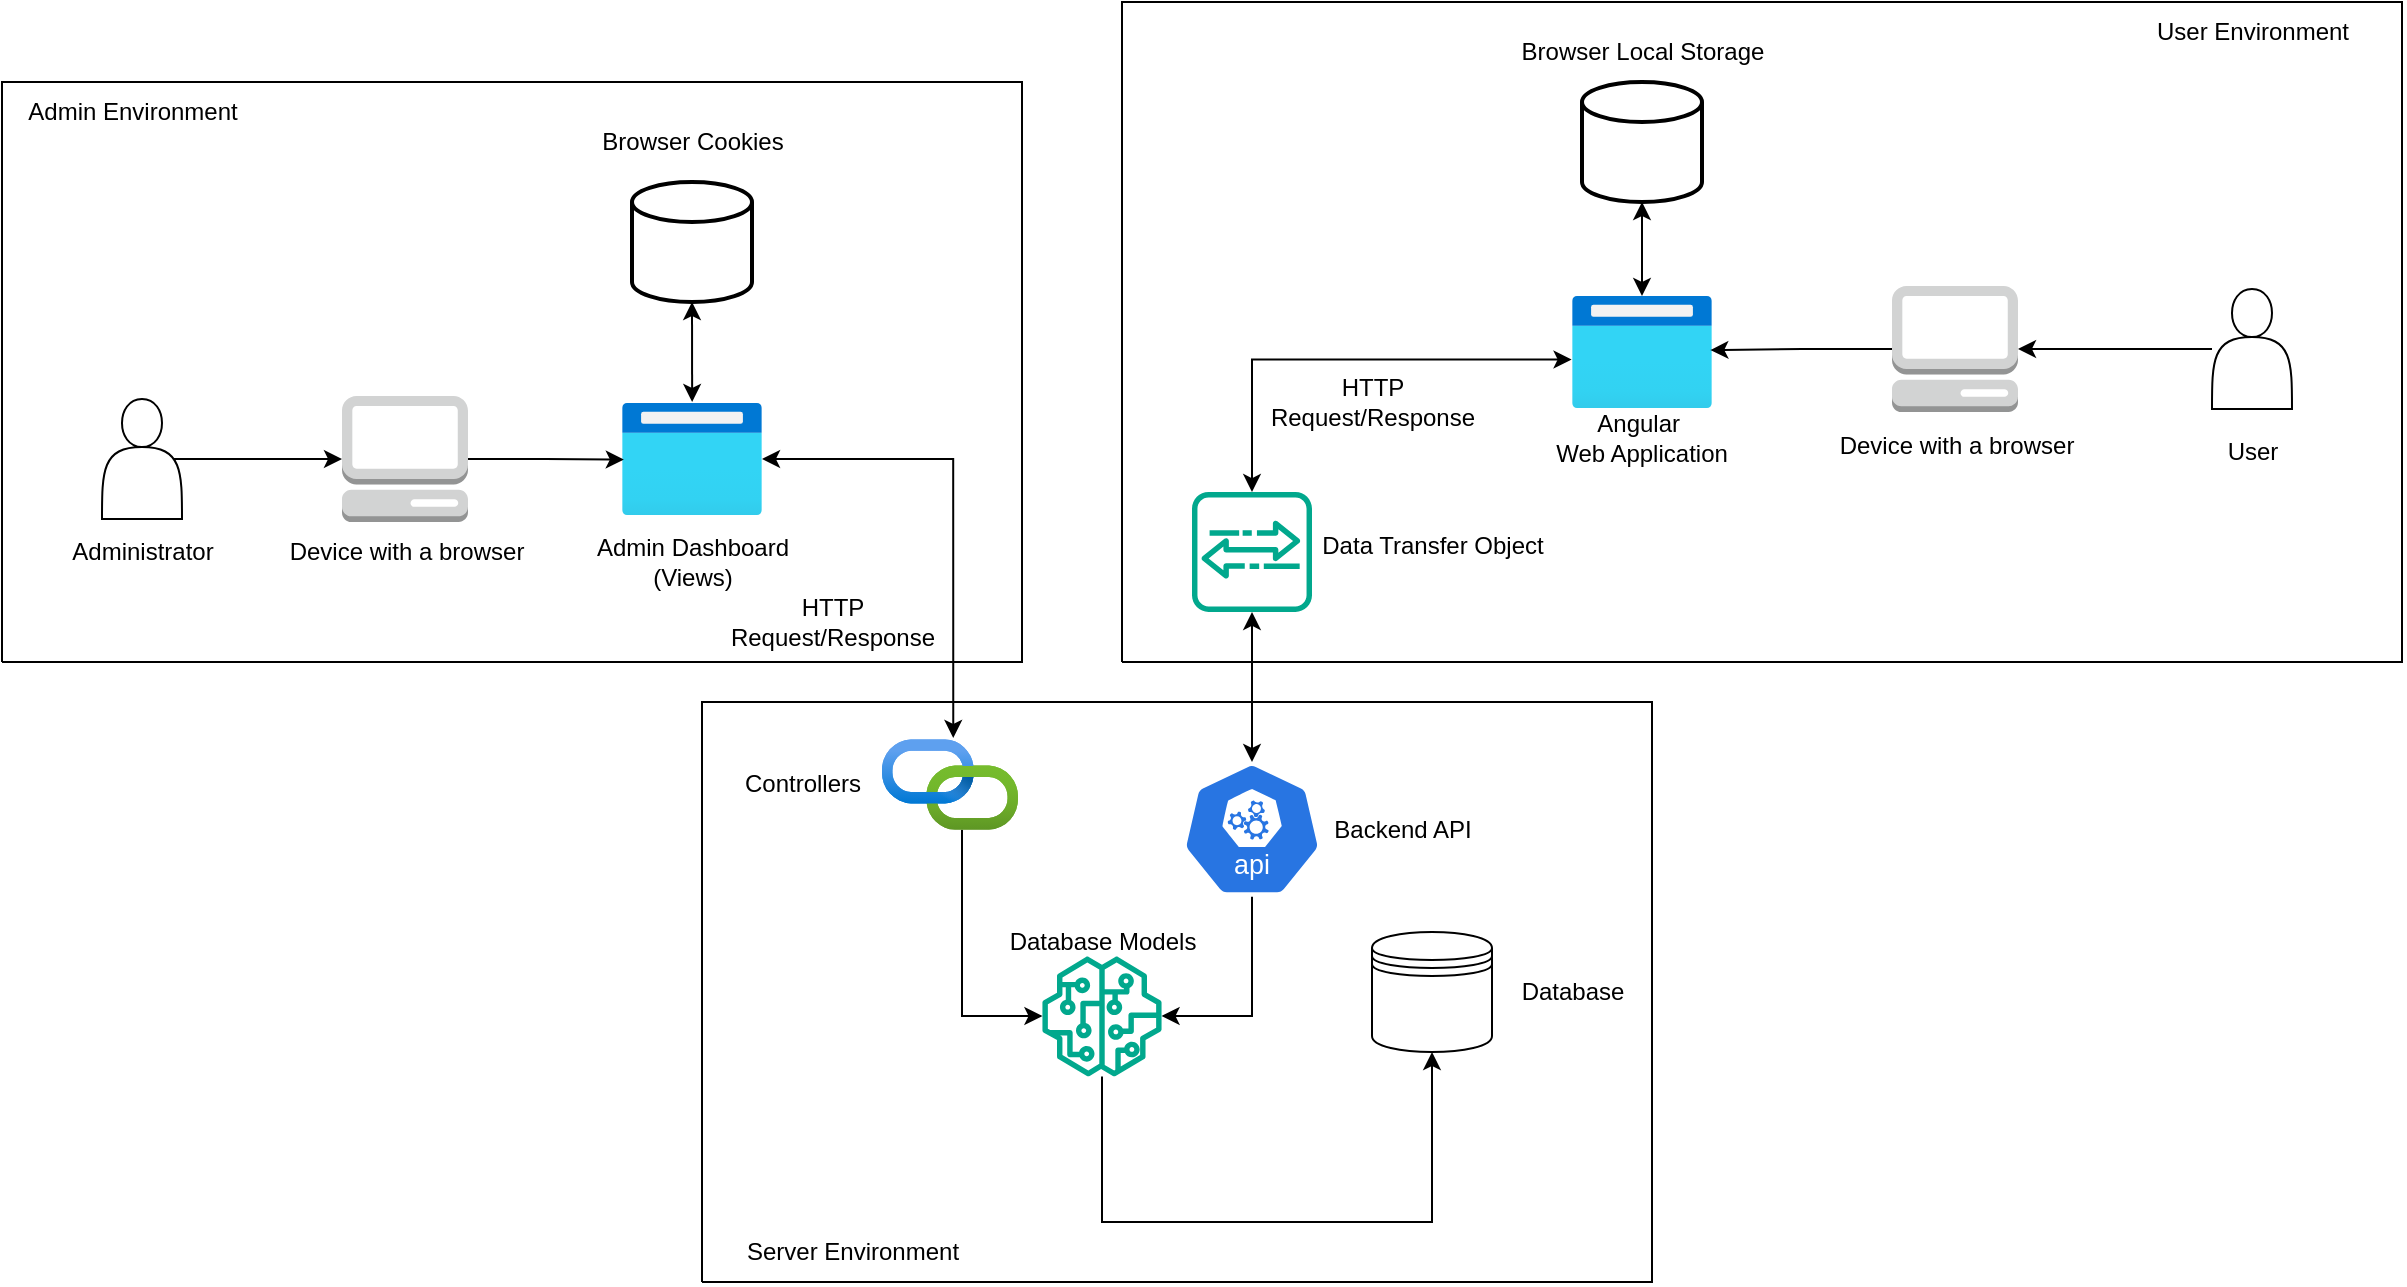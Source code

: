 <mxfile version="24.4.10" type="github">
  <diagram name="Page-1" id="J833wwSMojTPg9n32lm9">
    <mxGraphModel dx="1509" dy="863" grid="1" gridSize="10" guides="1" tooltips="1" connect="1" arrows="1" fold="1" page="1" pageScale="1" pageWidth="850" pageHeight="1100" math="0" shadow="0">
      <root>
        <mxCell id="0" />
        <mxCell id="1" parent="0" />
        <mxCell id="YoCO1oFB1NaaQyqCljmT-1" value="" style="shape=actor;whiteSpace=wrap;html=1;" vertex="1" parent="1">
          <mxGeometry x="130" y="278.5" width="40" height="60" as="geometry" />
        </mxCell>
        <mxCell id="YoCO1oFB1NaaQyqCljmT-2" value="" style="outlineConnect=0;dashed=0;verticalLabelPosition=bottom;verticalAlign=top;align=center;html=1;shape=mxgraph.aws3.management_console;fillColor=#D2D3D3;gradientColor=none;" vertex="1" parent="1">
          <mxGeometry x="250" y="277" width="63" height="63" as="geometry" />
        </mxCell>
        <mxCell id="YoCO1oFB1NaaQyqCljmT-7" value="" style="image;aspect=fixed;html=1;points=[];align=center;fontSize=12;image=img/lib/azure2/general/Browser.svg;" vertex="1" parent="1">
          <mxGeometry x="390" y="280.5" width="70" height="56" as="geometry" />
        </mxCell>
        <mxCell id="YoCO1oFB1NaaQyqCljmT-8" style="edgeStyle=orthogonalEdgeStyle;rounded=0;orthogonalLoop=1;jettySize=auto;html=1;exitX=0.9;exitY=0.5;exitDx=0;exitDy=0;exitPerimeter=0;entryX=0;entryY=0.5;entryDx=0;entryDy=0;entryPerimeter=0;" edge="1" parent="1" source="YoCO1oFB1NaaQyqCljmT-1" target="YoCO1oFB1NaaQyqCljmT-2">
          <mxGeometry relative="1" as="geometry" />
        </mxCell>
        <mxCell id="YoCO1oFB1NaaQyqCljmT-9" value="Administrator" style="text;html=1;align=center;verticalAlign=middle;resizable=0;points=[];autosize=1;strokeColor=none;fillColor=none;" vertex="1" parent="1">
          <mxGeometry x="105" y="340" width="90" height="30" as="geometry" />
        </mxCell>
        <mxCell id="YoCO1oFB1NaaQyqCljmT-10" style="edgeStyle=orthogonalEdgeStyle;rounded=0;orthogonalLoop=1;jettySize=auto;html=1;exitX=1;exitY=0.5;exitDx=0;exitDy=0;exitPerimeter=0;entryX=0.013;entryY=0.505;entryDx=0;entryDy=0;entryPerimeter=0;" edge="1" parent="1" source="YoCO1oFB1NaaQyqCljmT-2" target="YoCO1oFB1NaaQyqCljmT-7">
          <mxGeometry relative="1" as="geometry" />
        </mxCell>
        <mxCell id="YoCO1oFB1NaaQyqCljmT-11" value="Device with a browser" style="text;html=1;align=center;verticalAlign=middle;resizable=0;points=[];autosize=1;strokeColor=none;fillColor=none;" vertex="1" parent="1">
          <mxGeometry x="211.5" y="340" width="140" height="30" as="geometry" />
        </mxCell>
        <mxCell id="YoCO1oFB1NaaQyqCljmT-13" value="" style="strokeWidth=2;html=1;shape=mxgraph.flowchart.database;whiteSpace=wrap;" vertex="1" parent="1">
          <mxGeometry x="395" y="170" width="60" height="60" as="geometry" />
        </mxCell>
        <mxCell id="YoCO1oFB1NaaQyqCljmT-14" value="Browser&amp;nbsp;&lt;span style=&quot;background-color: initial;&quot;&gt;Cookies&lt;/span&gt;" style="text;html=1;align=center;verticalAlign=middle;resizable=0;points=[];autosize=1;strokeColor=none;fillColor=none;" vertex="1" parent="1">
          <mxGeometry x="370" y="135" width="110" height="30" as="geometry" />
        </mxCell>
        <mxCell id="YoCO1oFB1NaaQyqCljmT-15" style="rounded=0;orthogonalLoop=1;jettySize=auto;html=1;exitX=0.5;exitY=1;exitDx=0;exitDy=0;exitPerimeter=0;entryX=0.501;entryY=-0.009;entryDx=0;entryDy=0;entryPerimeter=0;startArrow=classic;startFill=1;" edge="1" parent="1" source="YoCO1oFB1NaaQyqCljmT-13" target="YoCO1oFB1NaaQyqCljmT-7">
          <mxGeometry relative="1" as="geometry" />
        </mxCell>
        <mxCell id="YoCO1oFB1NaaQyqCljmT-39" style="edgeStyle=orthogonalEdgeStyle;rounded=0;orthogonalLoop=1;jettySize=auto;html=1;" edge="1" parent="1" source="YoCO1oFB1NaaQyqCljmT-16" target="YoCO1oFB1NaaQyqCljmT-24">
          <mxGeometry relative="1" as="geometry">
            <Array as="points">
              <mxPoint x="705" y="587" />
            </Array>
          </mxGeometry>
        </mxCell>
        <mxCell id="YoCO1oFB1NaaQyqCljmT-16" value="" style="aspect=fixed;sketch=0;html=1;dashed=0;whitespace=wrap;verticalLabelPosition=bottom;verticalAlign=top;fillColor=#2875E2;strokeColor=#ffffff;points=[[0.005,0.63,0],[0.1,0.2,0],[0.9,0.2,0],[0.5,0,0],[0.995,0.63,0],[0.72,0.99,0],[0.5,1,0],[0.28,0.99,0]];shape=mxgraph.kubernetes.icon2;kubernetesLabel=1;prIcon=api" vertex="1" parent="1">
          <mxGeometry x="670" y="460.0" width="70" height="67.2" as="geometry" />
        </mxCell>
        <mxCell id="YoCO1oFB1NaaQyqCljmT-17" value="" style="shape=datastore;whiteSpace=wrap;html=1;" vertex="1" parent="1">
          <mxGeometry x="765" y="545" width="60" height="60" as="geometry" />
        </mxCell>
        <mxCell id="YoCO1oFB1NaaQyqCljmT-21" value="Backend API" style="text;html=1;align=center;verticalAlign=middle;resizable=0;points=[];autosize=1;strokeColor=none;fillColor=none;" vertex="1" parent="1">
          <mxGeometry x="735" y="478.6" width="90" height="30" as="geometry" />
        </mxCell>
        <mxCell id="YoCO1oFB1NaaQyqCljmT-40" style="edgeStyle=orthogonalEdgeStyle;rounded=0;orthogonalLoop=1;jettySize=auto;html=1;entryX=0.5;entryY=1;entryDx=0;entryDy=0;" edge="1" parent="1" source="YoCO1oFB1NaaQyqCljmT-24" target="YoCO1oFB1NaaQyqCljmT-17">
          <mxGeometry relative="1" as="geometry">
            <mxPoint x="830" y="680" as="targetPoint" />
            <Array as="points">
              <mxPoint x="630" y="690" />
              <mxPoint x="795" y="690" />
            </Array>
          </mxGeometry>
        </mxCell>
        <mxCell id="YoCO1oFB1NaaQyqCljmT-24" value="" style="sketch=0;outlineConnect=0;fontColor=#232F3E;gradientColor=none;fillColor=#01A88D;strokeColor=none;dashed=0;verticalLabelPosition=bottom;verticalAlign=top;align=center;html=1;fontSize=12;fontStyle=0;aspect=fixed;pointerEvents=1;shape=mxgraph.aws4.sagemaker_model;" vertex="1" parent="1">
          <mxGeometry x="600" y="557.2" width="60" height="60" as="geometry" />
        </mxCell>
        <mxCell id="YoCO1oFB1NaaQyqCljmT-28" value="Admin Dashboard&lt;div&gt;(Views)&lt;/div&gt;" style="text;html=1;align=center;verticalAlign=middle;resizable=0;points=[];autosize=1;strokeColor=none;fillColor=none;" vertex="1" parent="1">
          <mxGeometry x="365" y="340" width="120" height="40" as="geometry" />
        </mxCell>
        <mxCell id="YoCO1oFB1NaaQyqCljmT-31" value="Database Models" style="text;html=1;align=center;verticalAlign=middle;resizable=0;points=[];autosize=1;strokeColor=none;fillColor=none;" vertex="1" parent="1">
          <mxGeometry x="570" y="535" width="120" height="30" as="geometry" />
        </mxCell>
        <mxCell id="YoCO1oFB1NaaQyqCljmT-38" style="edgeStyle=orthogonalEdgeStyle;rounded=0;orthogonalLoop=1;jettySize=auto;html=1;" edge="1" parent="1" source="YoCO1oFB1NaaQyqCljmT-32" target="YoCO1oFB1NaaQyqCljmT-24">
          <mxGeometry relative="1" as="geometry">
            <Array as="points">
              <mxPoint x="560" y="587" />
            </Array>
          </mxGeometry>
        </mxCell>
        <mxCell id="YoCO1oFB1NaaQyqCljmT-32" value="" style="image;aspect=fixed;html=1;points=[];align=center;fontSize=12;image=img/lib/azure2/devops/API_Connections.svg;" vertex="1" parent="1">
          <mxGeometry x="520" y="448.6" width="68" height="45.32" as="geometry" />
        </mxCell>
        <mxCell id="YoCO1oFB1NaaQyqCljmT-33" value="Controllers" style="text;html=1;align=center;verticalAlign=middle;resizable=0;points=[];autosize=1;strokeColor=none;fillColor=none;" vertex="1" parent="1">
          <mxGeometry x="440" y="456.26" width="80" height="30" as="geometry" />
        </mxCell>
        <mxCell id="YoCO1oFB1NaaQyqCljmT-34" style="edgeStyle=orthogonalEdgeStyle;rounded=0;orthogonalLoop=1;jettySize=auto;html=1;entryX=0.524;entryY=-0.014;entryDx=0;entryDy=0;entryPerimeter=0;startArrow=classic;startFill=1;" edge="1" parent="1" source="YoCO1oFB1NaaQyqCljmT-7" target="YoCO1oFB1NaaQyqCljmT-32">
          <mxGeometry relative="1" as="geometry" />
        </mxCell>
        <mxCell id="YoCO1oFB1NaaQyqCljmT-37" value="Database" style="text;html=1;align=center;verticalAlign=middle;resizable=0;points=[];autosize=1;strokeColor=none;fillColor=none;" vertex="1" parent="1">
          <mxGeometry x="830" y="560" width="70" height="30" as="geometry" />
        </mxCell>
        <mxCell id="YoCO1oFB1NaaQyqCljmT-42" style="edgeStyle=orthogonalEdgeStyle;rounded=0;orthogonalLoop=1;jettySize=auto;html=1;exitX=-0.003;exitY=0.567;exitDx=0;exitDy=0;exitPerimeter=0;startArrow=classic;startFill=1;" edge="1" parent="1" source="YoCO1oFB1NaaQyqCljmT-43" target="YoCO1oFB1NaaQyqCljmT-57">
          <mxGeometry relative="1" as="geometry">
            <mxPoint x="780" y="308.529" as="sourcePoint" />
            <mxPoint x="705" y="340" as="targetPoint" />
          </mxGeometry>
        </mxCell>
        <mxCell id="YoCO1oFB1NaaQyqCljmT-43" value="" style="image;aspect=fixed;html=1;points=[];align=center;fontSize=12;image=img/lib/azure2/general/Browser.svg;" vertex="1" parent="1">
          <mxGeometry x="865" y="227" width="70" height="56" as="geometry" />
        </mxCell>
        <mxCell id="YoCO1oFB1NaaQyqCljmT-44" value="Angular&amp;nbsp;&lt;div&gt;Web Application&lt;/div&gt;" style="text;strokeColor=none;align=center;fillColor=none;html=1;verticalAlign=middle;whiteSpace=wrap;rounded=0;" vertex="1" parent="1">
          <mxGeometry x="830" y="283" width="140" height="30" as="geometry" />
        </mxCell>
        <mxCell id="YoCO1oFB1NaaQyqCljmT-45" value="" style="strokeWidth=2;html=1;shape=mxgraph.flowchart.database;whiteSpace=wrap;" vertex="1" parent="1">
          <mxGeometry x="870" y="120" width="60" height="60" as="geometry" />
        </mxCell>
        <mxCell id="YoCO1oFB1NaaQyqCljmT-47" style="edgeStyle=orthogonalEdgeStyle;rounded=0;orthogonalLoop=1;jettySize=auto;html=1;entryX=0.5;entryY=1;entryDx=0;entryDy=0;entryPerimeter=0;endArrow=classic;endFill=1;startArrow=classic;startFill=1;" edge="1" parent="1" source="YoCO1oFB1NaaQyqCljmT-43" target="YoCO1oFB1NaaQyqCljmT-45">
          <mxGeometry relative="1" as="geometry" />
        </mxCell>
        <mxCell id="YoCO1oFB1NaaQyqCljmT-48" value="Browser&amp;nbsp;&lt;span style=&quot;background-color: initial;&quot;&gt;Local Storage&lt;/span&gt;" style="text;html=1;align=center;verticalAlign=middle;resizable=0;points=[];autosize=1;strokeColor=none;fillColor=none;" vertex="1" parent="1">
          <mxGeometry x="830" y="90" width="140" height="30" as="geometry" />
        </mxCell>
        <mxCell id="YoCO1oFB1NaaQyqCljmT-49" value="" style="shape=actor;whiteSpace=wrap;html=1;" vertex="1" parent="1">
          <mxGeometry x="1185" y="223.5" width="40" height="60" as="geometry" />
        </mxCell>
        <mxCell id="YoCO1oFB1NaaQyqCljmT-50" value="" style="outlineConnect=0;dashed=0;verticalLabelPosition=bottom;verticalAlign=top;align=center;html=1;shape=mxgraph.aws3.management_console;fillColor=#D2D3D3;gradientColor=none;" vertex="1" parent="1">
          <mxGeometry x="1025" y="222" width="63" height="63" as="geometry" />
        </mxCell>
        <mxCell id="YoCO1oFB1NaaQyqCljmT-51" style="edgeStyle=orthogonalEdgeStyle;rounded=0;orthogonalLoop=1;jettySize=auto;html=1;entryX=0.988;entryY=0.483;entryDx=0;entryDy=0;entryPerimeter=0;" edge="1" parent="1" source="YoCO1oFB1NaaQyqCljmT-50" target="YoCO1oFB1NaaQyqCljmT-43">
          <mxGeometry relative="1" as="geometry" />
        </mxCell>
        <mxCell id="YoCO1oFB1NaaQyqCljmT-52" style="edgeStyle=orthogonalEdgeStyle;rounded=0;orthogonalLoop=1;jettySize=auto;html=1;entryX=1;entryY=0.5;entryDx=0;entryDy=0;entryPerimeter=0;" edge="1" parent="1" source="YoCO1oFB1NaaQyqCljmT-49" target="YoCO1oFB1NaaQyqCljmT-50">
          <mxGeometry relative="1" as="geometry" />
        </mxCell>
        <mxCell id="YoCO1oFB1NaaQyqCljmT-53" value="Device with a browser" style="text;html=1;align=center;verticalAlign=middle;resizable=0;points=[];autosize=1;strokeColor=none;fillColor=none;" vertex="1" parent="1">
          <mxGeometry x="986.5" y="286.5" width="140" height="30" as="geometry" />
        </mxCell>
        <mxCell id="YoCO1oFB1NaaQyqCljmT-54" value="User" style="text;html=1;align=center;verticalAlign=middle;resizable=0;points=[];autosize=1;strokeColor=none;fillColor=none;" vertex="1" parent="1">
          <mxGeometry x="1180" y="290" width="50" height="30" as="geometry" />
        </mxCell>
        <mxCell id="YoCO1oFB1NaaQyqCljmT-55" value="HTTP&lt;div&gt;Request/Response&lt;/div&gt;" style="text;html=1;align=center;verticalAlign=middle;resizable=0;points=[];autosize=1;strokeColor=none;fillColor=none;" vertex="1" parent="1">
          <mxGeometry x="700" y="260" width="130" height="40" as="geometry" />
        </mxCell>
        <mxCell id="YoCO1oFB1NaaQyqCljmT-57" value="" style="sketch=0;outlineConnect=0;fontColor=#232F3E;gradientColor=none;fillColor=#01A88D;strokeColor=none;dashed=0;verticalLabelPosition=bottom;verticalAlign=top;align=center;html=1;fontSize=12;fontStyle=0;aspect=fixed;shape=mxgraph.aws4.agent2;" vertex="1" parent="1">
          <mxGeometry x="675" y="325" width="60" height="60" as="geometry" />
        </mxCell>
        <mxCell id="YoCO1oFB1NaaQyqCljmT-59" value="Data Transfer Object" style="text;html=1;align=center;verticalAlign=middle;resizable=0;points=[];autosize=1;strokeColor=none;fillColor=none;" vertex="1" parent="1">
          <mxGeometry x="730" y="336.5" width="130" height="30" as="geometry" />
        </mxCell>
        <mxCell id="YoCO1oFB1NaaQyqCljmT-60" style="edgeStyle=orthogonalEdgeStyle;rounded=0;orthogonalLoop=1;jettySize=auto;html=1;entryX=0.5;entryY=0;entryDx=0;entryDy=0;entryPerimeter=0;startArrow=classic;startFill=1;" edge="1" parent="1" source="YoCO1oFB1NaaQyqCljmT-57" target="YoCO1oFB1NaaQyqCljmT-16">
          <mxGeometry relative="1" as="geometry" />
        </mxCell>
        <mxCell id="YoCO1oFB1NaaQyqCljmT-62" value="" style="endArrow=none;html=1;rounded=0;" edge="1" parent="1">
          <mxGeometry width="50" height="50" relative="1" as="geometry">
            <mxPoint x="80" y="410" as="sourcePoint" />
            <mxPoint x="80" y="410" as="targetPoint" />
            <Array as="points">
              <mxPoint x="80" y="120" />
              <mxPoint x="590" y="120" />
              <mxPoint x="590" y="410" />
            </Array>
          </mxGeometry>
        </mxCell>
        <mxCell id="YoCO1oFB1NaaQyqCljmT-64" value="Admin Environment" style="text;html=1;align=center;verticalAlign=middle;resizable=0;points=[];autosize=1;strokeColor=none;fillColor=none;" vertex="1" parent="1">
          <mxGeometry x="80" y="120" width="130" height="30" as="geometry" />
        </mxCell>
        <mxCell id="YoCO1oFB1NaaQyqCljmT-65" value="" style="endArrow=none;html=1;rounded=0;" edge="1" parent="1">
          <mxGeometry width="50" height="50" relative="1" as="geometry">
            <mxPoint x="430" y="720" as="sourcePoint" />
            <mxPoint x="430" y="720" as="targetPoint" />
            <Array as="points">
              <mxPoint x="430" y="580" />
              <mxPoint x="430" y="430" />
              <mxPoint x="905" y="430" />
              <mxPoint x="905" y="720" />
            </Array>
          </mxGeometry>
        </mxCell>
        <mxCell id="YoCO1oFB1NaaQyqCljmT-66" value="Server Environment" style="text;html=1;align=center;verticalAlign=middle;resizable=0;points=[];autosize=1;strokeColor=none;fillColor=none;" vertex="1" parent="1">
          <mxGeometry x="440" y="690" width="130" height="30" as="geometry" />
        </mxCell>
        <mxCell id="YoCO1oFB1NaaQyqCljmT-67" value="" style="endArrow=none;html=1;rounded=0;" edge="1" parent="1">
          <mxGeometry width="50" height="50" relative="1" as="geometry">
            <mxPoint x="640" y="410" as="sourcePoint" />
            <mxPoint x="640" y="410" as="targetPoint" />
            <Array as="points">
              <mxPoint x="640" y="80" />
              <mxPoint x="1280" y="80" />
              <mxPoint x="1280" y="410" />
              <mxPoint x="960" y="410" />
            </Array>
          </mxGeometry>
        </mxCell>
        <mxCell id="YoCO1oFB1NaaQyqCljmT-69" value="User Environment" style="text;html=1;align=center;verticalAlign=middle;resizable=0;points=[];autosize=1;strokeColor=none;fillColor=none;" vertex="1" parent="1">
          <mxGeometry x="1145" y="80" width="120" height="30" as="geometry" />
        </mxCell>
        <mxCell id="YoCO1oFB1NaaQyqCljmT-70" value="HTTP&lt;div&gt;Request/Response&lt;/div&gt;" style="text;html=1;align=center;verticalAlign=middle;resizable=0;points=[];autosize=1;strokeColor=none;fillColor=none;" vertex="1" parent="1">
          <mxGeometry x="430" y="370" width="130" height="40" as="geometry" />
        </mxCell>
      </root>
    </mxGraphModel>
  </diagram>
</mxfile>
